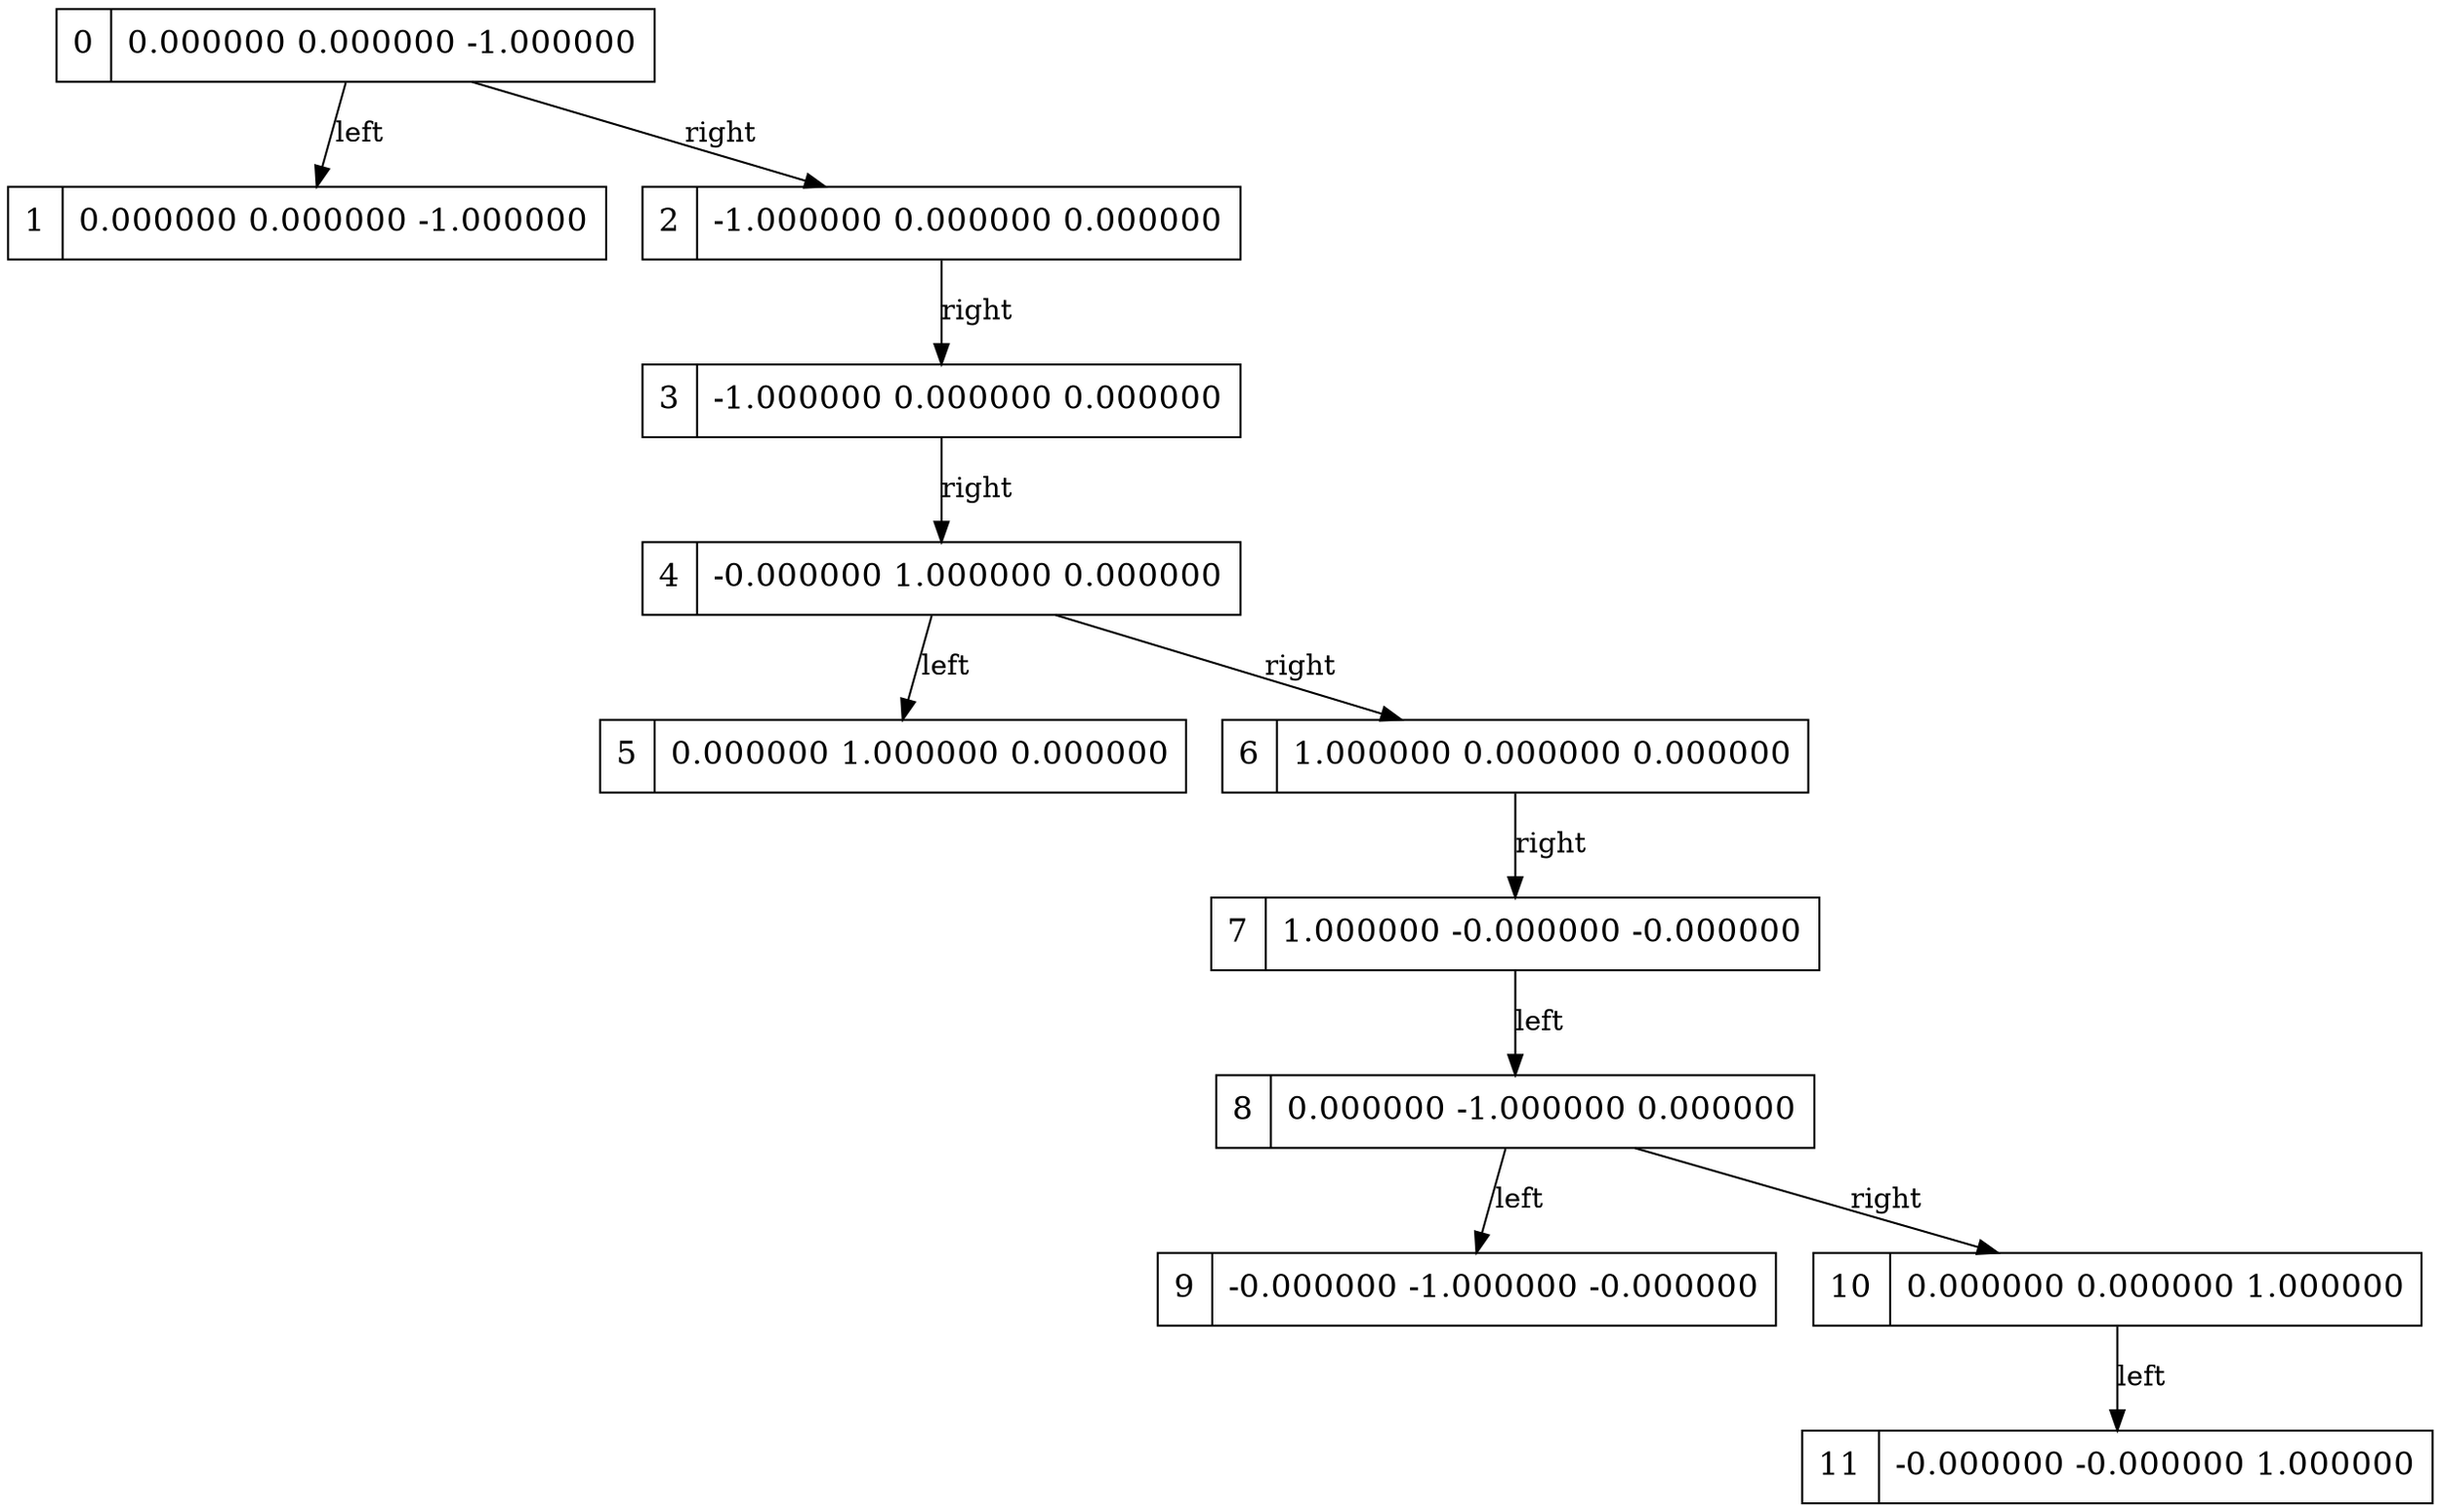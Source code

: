 digraph g { graph []; node [ fontsize="16" shape = "ellipse"]; edge [];"node0" [ label = "0 | 0.000000 0.000000 -1.000000 " shape = "record" ];"node1" [ label = "1 | 0.000000 0.000000 -1.000000 " shape = "record" ];"node2" [ label = "2 | -1.000000 0.000000 0.000000 " shape = "record" ];"node3" [ label = "3 | -1.000000 0.000000 0.000000 " shape = "record" ];"node4" [ label = "4 | -0.000000 1.000000 0.000000 " shape = "record" ];"node5" [ label = "5 | 0.000000 1.000000 0.000000 " shape = "record" ];"node6" [ label = "6 | 1.000000 0.000000 0.000000 " shape = "record" ];"node7" [ label = "7 | 1.000000 -0.000000 -0.000000 " shape = "record" ];"node8" [ label = "8 | 0.000000 -1.000000 0.000000 " shape = "record" ];"node9" [ label = "9 | -0.000000 -1.000000 -0.000000 " shape = "record" ];"node10" [ label = "10 | 0.000000 0.000000 1.000000 " shape = "record" ];"node11" [ label = "11 | -0.000000 -0.000000 1.000000 " shape = "record" ];"node0"-> "node1" [ label = "left"];"node0"-> "node2" [ label = "right"];"node2"-> "node3" [ label = "right"];"node3"-> "node4" [ label = "right"];"node4"-> "node5" [ label = "left"];"node4"-> "node6" [ label = "right"];"node6"-> "node7" [ label = "right"];"node7"-> "node8" [ label = "left"];"node8"-> "node9" [ label = "left"];"node8"-> "node10" [ label = "right"];"node10"-> "node11" [ label = "left"];}